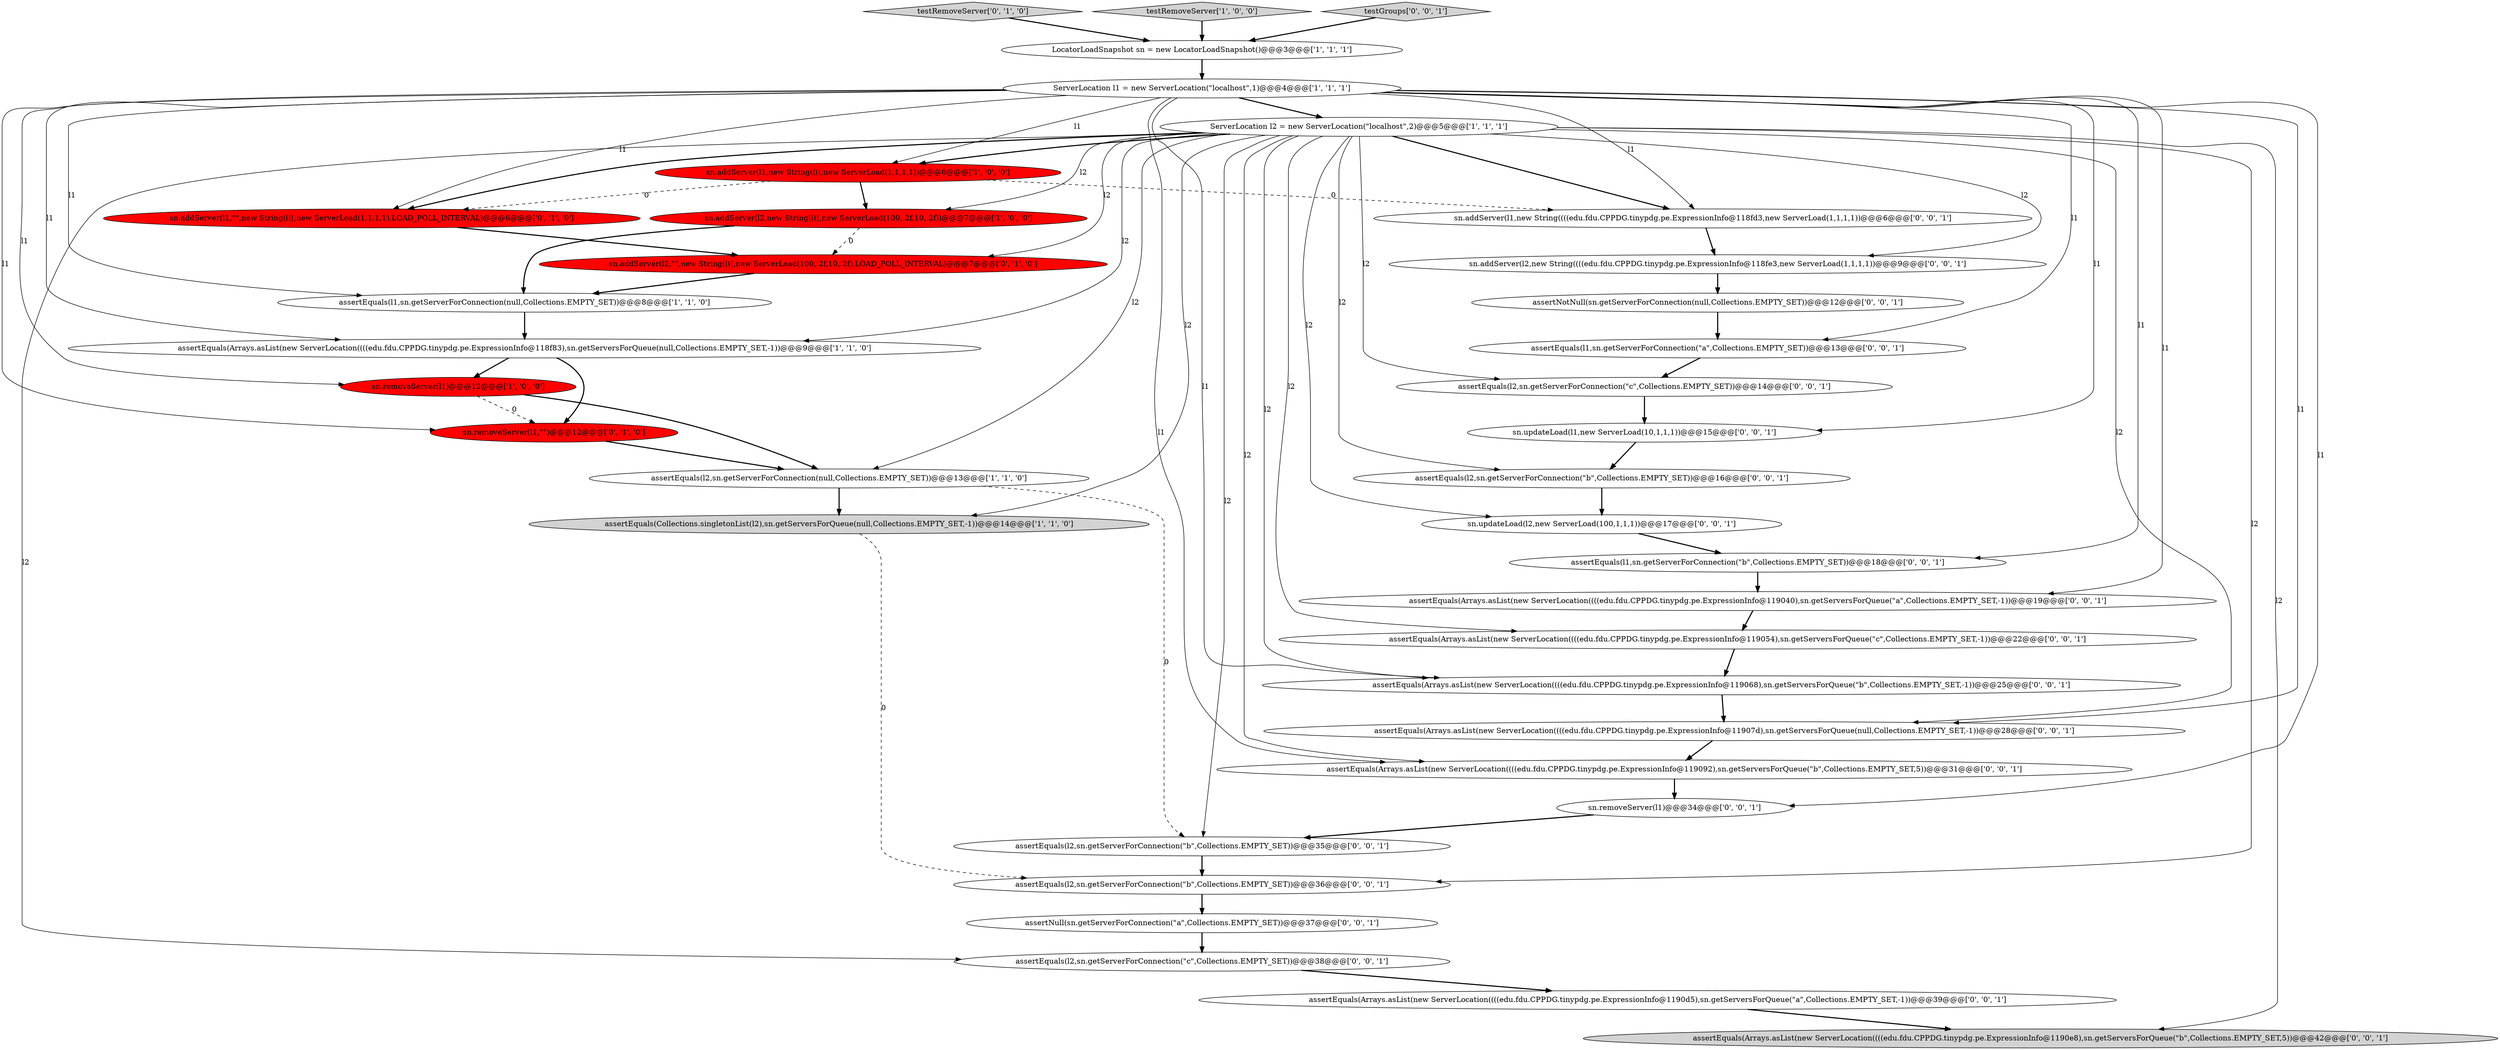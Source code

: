 digraph {
3 [style = filled, label = "sn.removeServer(l1)@@@12@@@['1', '0', '0']", fillcolor = red, shape = ellipse image = "AAA1AAABBB1BBB"];
6 [style = filled, label = "assertEquals(Arrays.asList(new ServerLocation((((edu.fdu.CPPDG.tinypdg.pe.ExpressionInfo@118f83),sn.getServersForQueue(null,Collections.EMPTY_SET,-1))@@@9@@@['1', '1', '0']", fillcolor = white, shape = ellipse image = "AAA0AAABBB1BBB"];
8 [style = filled, label = "assertEquals(l1,sn.getServerForConnection(null,Collections.EMPTY_SET))@@@8@@@['1', '1', '0']", fillcolor = white, shape = ellipse image = "AAA0AAABBB1BBB"];
12 [style = filled, label = "sn.removeServer(l1,\"\")@@@12@@@['0', '1', '0']", fillcolor = red, shape = ellipse image = "AAA1AAABBB2BBB"];
33 [style = filled, label = "assertEquals(l1,sn.getServerForConnection(\"b\",Collections.EMPTY_SET))@@@18@@@['0', '0', '1']", fillcolor = white, shape = ellipse image = "AAA0AAABBB3BBB"];
32 [style = filled, label = "assertEquals(Arrays.asList(new ServerLocation((((edu.fdu.CPPDG.tinypdg.pe.ExpressionInfo@119092),sn.getServersForQueue(\"b\",Collections.EMPTY_SET,5))@@@31@@@['0', '0', '1']", fillcolor = white, shape = ellipse image = "AAA0AAABBB3BBB"];
13 [style = filled, label = "testRemoveServer['0', '1', '0']", fillcolor = lightgray, shape = diamond image = "AAA0AAABBB2BBB"];
1 [style = filled, label = "sn.addServer(l1,new String((((,new ServerLoad(1,1,1,1))@@@6@@@['1', '0', '0']", fillcolor = red, shape = ellipse image = "AAA1AAABBB1BBB"];
24 [style = filled, label = "assertEquals(Arrays.asList(new ServerLocation((((edu.fdu.CPPDG.tinypdg.pe.ExpressionInfo@11907d),sn.getServersForQueue(null,Collections.EMPTY_SET,-1))@@@28@@@['0', '0', '1']", fillcolor = white, shape = ellipse image = "AAA0AAABBB3BBB"];
25 [style = filled, label = "assertNull(sn.getServerForConnection(\"a\",Collections.EMPTY_SET))@@@37@@@['0', '0', '1']", fillcolor = white, shape = ellipse image = "AAA0AAABBB3BBB"];
27 [style = filled, label = "assertEquals(l2,sn.getServerForConnection(\"c\",Collections.EMPTY_SET))@@@14@@@['0', '0', '1']", fillcolor = white, shape = ellipse image = "AAA0AAABBB3BBB"];
0 [style = filled, label = "testRemoveServer['1', '0', '0']", fillcolor = lightgray, shape = diamond image = "AAA0AAABBB1BBB"];
17 [style = filled, label = "assertNotNull(sn.getServerForConnection(null,Collections.EMPTY_SET))@@@12@@@['0', '0', '1']", fillcolor = white, shape = ellipse image = "AAA0AAABBB3BBB"];
28 [style = filled, label = "assertEquals(l2,sn.getServerForConnection(\"c\",Collections.EMPTY_SET))@@@38@@@['0', '0', '1']", fillcolor = white, shape = ellipse image = "AAA0AAABBB3BBB"];
20 [style = filled, label = "assertEquals(l2,sn.getServerForConnection(\"b\",Collections.EMPTY_SET))@@@36@@@['0', '0', '1']", fillcolor = white, shape = ellipse image = "AAA0AAABBB3BBB"];
7 [style = filled, label = "LocatorLoadSnapshot sn = new LocatorLoadSnapshot()@@@3@@@['1', '1', '1']", fillcolor = white, shape = ellipse image = "AAA0AAABBB1BBB"];
11 [style = filled, label = "sn.addServer(l1,\"\",new String((((,new ServerLoad(1,1,1,1),LOAD_POLL_INTERVAL)@@@6@@@['0', '1', '0']", fillcolor = red, shape = ellipse image = "AAA1AAABBB2BBB"];
14 [style = filled, label = "sn.addServer(l2,\"\",new String((((,new ServerLoad(100,.2f,10,.2f),LOAD_POLL_INTERVAL)@@@7@@@['0', '1', '0']", fillcolor = red, shape = ellipse image = "AAA1AAABBB2BBB"];
15 [style = filled, label = "assertEquals(l1,sn.getServerForConnection(\"a\",Collections.EMPTY_SET))@@@13@@@['0', '0', '1']", fillcolor = white, shape = ellipse image = "AAA0AAABBB3BBB"];
22 [style = filled, label = "sn.addServer(l1,new String((((edu.fdu.CPPDG.tinypdg.pe.ExpressionInfo@118fd3,new ServerLoad(1,1,1,1))@@@6@@@['0', '0', '1']", fillcolor = white, shape = ellipse image = "AAA0AAABBB3BBB"];
36 [style = filled, label = "assertEquals(Arrays.asList(new ServerLocation((((edu.fdu.CPPDG.tinypdg.pe.ExpressionInfo@1190e8),sn.getServersForQueue(\"b\",Collections.EMPTY_SET,5))@@@42@@@['0', '0', '1']", fillcolor = lightgray, shape = ellipse image = "AAA0AAABBB3BBB"];
26 [style = filled, label = "assertEquals(Arrays.asList(new ServerLocation((((edu.fdu.CPPDG.tinypdg.pe.ExpressionInfo@119040),sn.getServersForQueue(\"a\",Collections.EMPTY_SET,-1))@@@19@@@['0', '0', '1']", fillcolor = white, shape = ellipse image = "AAA0AAABBB3BBB"];
16 [style = filled, label = "assertEquals(l2,sn.getServerForConnection(\"b\",Collections.EMPTY_SET))@@@16@@@['0', '0', '1']", fillcolor = white, shape = ellipse image = "AAA0AAABBB3BBB"];
30 [style = filled, label = "sn.updateLoad(l1,new ServerLoad(10,1,1,1))@@@15@@@['0', '0', '1']", fillcolor = white, shape = ellipse image = "AAA0AAABBB3BBB"];
34 [style = filled, label = "sn.updateLoad(l2,new ServerLoad(100,1,1,1))@@@17@@@['0', '0', '1']", fillcolor = white, shape = ellipse image = "AAA0AAABBB3BBB"];
19 [style = filled, label = "assertEquals(l2,sn.getServerForConnection(\"b\",Collections.EMPTY_SET))@@@35@@@['0', '0', '1']", fillcolor = white, shape = ellipse image = "AAA0AAABBB3BBB"];
35 [style = filled, label = "assertEquals(Arrays.asList(new ServerLocation((((edu.fdu.CPPDG.tinypdg.pe.ExpressionInfo@119068),sn.getServersForQueue(\"b\",Collections.EMPTY_SET,-1))@@@25@@@['0', '0', '1']", fillcolor = white, shape = ellipse image = "AAA0AAABBB3BBB"];
21 [style = filled, label = "assertEquals(Arrays.asList(new ServerLocation((((edu.fdu.CPPDG.tinypdg.pe.ExpressionInfo@1190d5),sn.getServersForQueue(\"a\",Collections.EMPTY_SET,-1))@@@39@@@['0', '0', '1']", fillcolor = white, shape = ellipse image = "AAA0AAABBB3BBB"];
9 [style = filled, label = "assertEquals(Collections.singletonList(l2),sn.getServersForQueue(null,Collections.EMPTY_SET,-1))@@@14@@@['1', '1', '0']", fillcolor = lightgray, shape = ellipse image = "AAA0AAABBB1BBB"];
4 [style = filled, label = "assertEquals(l2,sn.getServerForConnection(null,Collections.EMPTY_SET))@@@13@@@['1', '1', '0']", fillcolor = white, shape = ellipse image = "AAA0AAABBB1BBB"];
31 [style = filled, label = "sn.addServer(l2,new String((((edu.fdu.CPPDG.tinypdg.pe.ExpressionInfo@118fe3,new ServerLoad(1,1,1,1))@@@9@@@['0', '0', '1']", fillcolor = white, shape = ellipse image = "AAA0AAABBB3BBB"];
2 [style = filled, label = "ServerLocation l2 = new ServerLocation(\"localhost\",2)@@@5@@@['1', '1', '1']", fillcolor = white, shape = ellipse image = "AAA0AAABBB1BBB"];
10 [style = filled, label = "sn.addServer(l2,new String((((,new ServerLoad(100,.2f,10,.2f))@@@7@@@['1', '0', '0']", fillcolor = red, shape = ellipse image = "AAA1AAABBB1BBB"];
5 [style = filled, label = "ServerLocation l1 = new ServerLocation(\"localhost\",1)@@@4@@@['1', '1', '1']", fillcolor = white, shape = ellipse image = "AAA0AAABBB1BBB"];
18 [style = filled, label = "sn.removeServer(l1)@@@34@@@['0', '0', '1']", fillcolor = white, shape = ellipse image = "AAA0AAABBB3BBB"];
29 [style = filled, label = "testGroups['0', '0', '1']", fillcolor = lightgray, shape = diamond image = "AAA0AAABBB3BBB"];
23 [style = filled, label = "assertEquals(Arrays.asList(new ServerLocation((((edu.fdu.CPPDG.tinypdg.pe.ExpressionInfo@119054),sn.getServersForQueue(\"c\",Collections.EMPTY_SET,-1))@@@22@@@['0', '0', '1']", fillcolor = white, shape = ellipse image = "AAA0AAABBB3BBB"];
9->20 [style = dashed, label="0"];
4->9 [style = bold, label=""];
6->3 [style = bold, label=""];
25->28 [style = bold, label=""];
5->3 [style = solid, label="l1"];
5->6 [style = solid, label="l1"];
11->14 [style = bold, label=""];
2->1 [style = bold, label=""];
19->20 [style = bold, label=""];
27->30 [style = bold, label=""];
5->22 [style = solid, label="l1"];
34->33 [style = bold, label=""];
24->32 [style = bold, label=""];
5->8 [style = solid, label="l1"];
18->19 [style = bold, label=""];
5->15 [style = solid, label="l1"];
22->31 [style = bold, label=""];
16->34 [style = bold, label=""];
2->14 [style = solid, label="l2"];
2->35 [style = solid, label="l2"];
2->32 [style = solid, label="l2"];
2->6 [style = solid, label="l2"];
8->6 [style = bold, label=""];
2->10 [style = solid, label="l2"];
2->31 [style = solid, label="l2"];
2->19 [style = solid, label="l2"];
20->25 [style = bold, label=""];
3->4 [style = bold, label=""];
5->26 [style = solid, label="l1"];
5->33 [style = solid, label="l1"];
1->22 [style = dashed, label="0"];
33->26 [style = bold, label=""];
35->24 [style = bold, label=""];
0->7 [style = bold, label=""];
5->24 [style = solid, label="l1"];
23->35 [style = bold, label=""];
2->20 [style = solid, label="l2"];
2->24 [style = solid, label="l2"];
5->2 [style = bold, label=""];
7->5 [style = bold, label=""];
28->21 [style = bold, label=""];
21->36 [style = bold, label=""];
3->12 [style = dashed, label="0"];
10->8 [style = bold, label=""];
12->4 [style = bold, label=""];
2->36 [style = solid, label="l2"];
2->4 [style = solid, label="l2"];
13->7 [style = bold, label=""];
1->11 [style = dashed, label="0"];
5->12 [style = solid, label="l1"];
26->23 [style = bold, label=""];
5->11 [style = solid, label="l1"];
2->28 [style = solid, label="l2"];
17->15 [style = bold, label=""];
2->23 [style = solid, label="l2"];
29->7 [style = bold, label=""];
5->1 [style = solid, label="l1"];
4->19 [style = dashed, label="0"];
2->16 [style = solid, label="l2"];
14->8 [style = bold, label=""];
5->30 [style = solid, label="l1"];
5->35 [style = solid, label="l1"];
32->18 [style = bold, label=""];
31->17 [style = bold, label=""];
2->22 [style = bold, label=""];
30->16 [style = bold, label=""];
1->10 [style = bold, label=""];
15->27 [style = bold, label=""];
2->34 [style = solid, label="l2"];
2->9 [style = solid, label="l2"];
2->11 [style = bold, label=""];
2->27 [style = solid, label="l2"];
10->14 [style = dashed, label="0"];
5->18 [style = solid, label="l1"];
5->32 [style = solid, label="l1"];
6->12 [style = bold, label=""];
}
